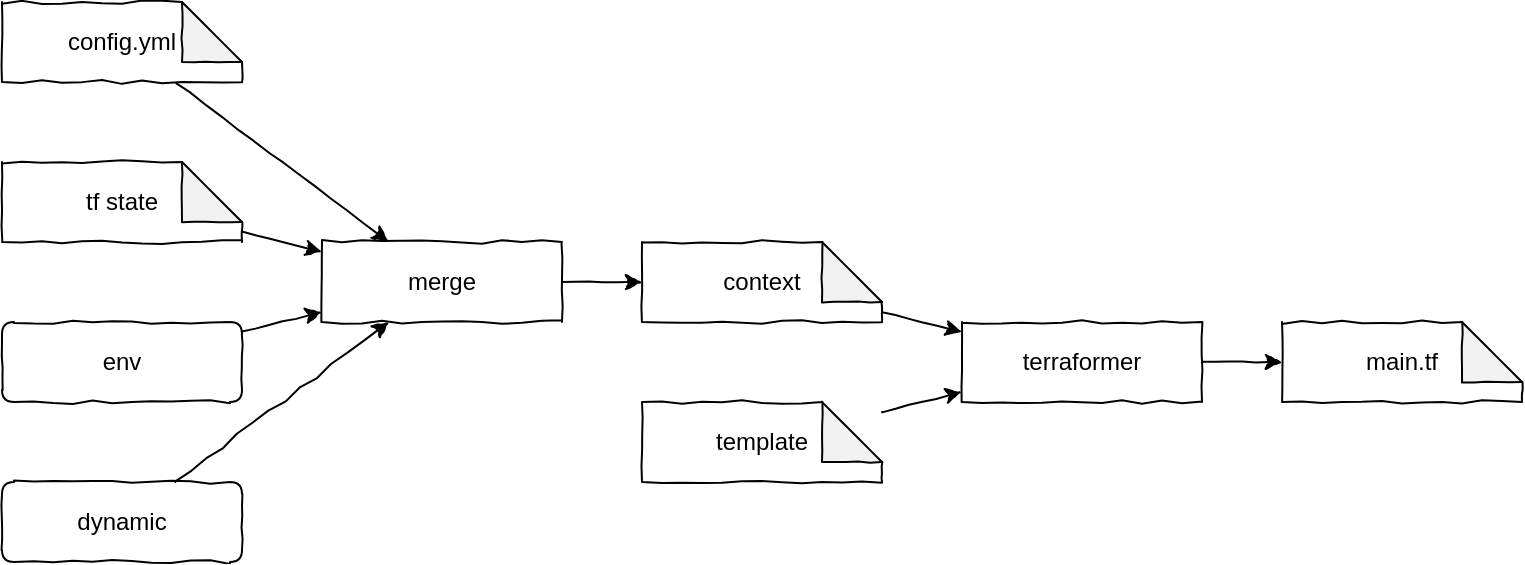 <mxfile version="10.6.7" type="device"><diagram id="EWf0GdXblnbbIxqGJp6u" name="Page-1"><mxGraphModel dx="2038" dy="1107" grid="1" gridSize="10" guides="1" tooltips="1" connect="1" arrows="1" fold="1" page="1" pageScale="1" pageWidth="1169" pageHeight="827" math="0" shadow="0"><root><mxCell id="0"/><mxCell id="1" parent="0"/><mxCell id="wBXtY65dxZq4vyB4PsRo-8" value="env" style="rounded=1;whiteSpace=wrap;html=1;comic=1;gradientColor=none;glass=0;shadow=0;" vertex="1" parent="1"><mxGeometry x="80" y="280" width="120" height="40" as="geometry"/></mxCell><mxCell id="wBXtY65dxZq4vyB4PsRo-10" value="context" style="shape=note;whiteSpace=wrap;html=1;backgroundOutline=1;darkOpacity=0.05;rounded=1;shadow=0;glass=0;comic=1;" vertex="1" parent="1"><mxGeometry x="400" y="240" width="120" height="40" as="geometry"/></mxCell><mxCell id="wBXtY65dxZq4vyB4PsRo-11" value="merge" style="rounded=0;whiteSpace=wrap;html=1;shadow=0;glass=0;comic=1;" vertex="1" parent="1"><mxGeometry x="240" y="240" width="120" height="40" as="geometry"/></mxCell><mxCell id="wBXtY65dxZq4vyB4PsRo-13" value="" style="endArrow=classic;html=1;comic=1;" edge="1" parent="1" source="wBXtY65dxZq4vyB4PsRo-8" target="wBXtY65dxZq4vyB4PsRo-11"><mxGeometry width="50" height="50" relative="1" as="geometry"><mxPoint x="200" y="480" as="sourcePoint"/><mxPoint x="250" y="430" as="targetPoint"/></mxGeometry></mxCell><mxCell id="wBXtY65dxZq4vyB4PsRo-14" value="" style="endArrow=classic;html=1;comic=1;" edge="1" parent="1" source="wBXtY65dxZq4vyB4PsRo-18" target="wBXtY65dxZq4vyB4PsRo-11"><mxGeometry width="50" height="50" relative="1" as="geometry"><mxPoint x="70" y="420" as="sourcePoint"/><mxPoint x="120" y="370" as="targetPoint"/></mxGeometry></mxCell><mxCell id="wBXtY65dxZq4vyB4PsRo-15" value="" style="endArrow=classic;html=1;comic=1;" edge="1" parent="1" source="wBXtY65dxZq4vyB4PsRo-11" target="wBXtY65dxZq4vyB4PsRo-10"><mxGeometry width="50" height="50" relative="1" as="geometry"><mxPoint x="420" y="450" as="sourcePoint"/><mxPoint x="470" y="400" as="targetPoint"/></mxGeometry></mxCell><mxCell id="wBXtY65dxZq4vyB4PsRo-16" value="dynamic" style="rounded=1;whiteSpace=wrap;html=1;comic=1;gradientColor=none;glass=0;shadow=0;" vertex="1" parent="1"><mxGeometry x="80" y="360" width="120" height="40" as="geometry"/></mxCell><mxCell id="wBXtY65dxZq4vyB4PsRo-17" value="" style="endArrow=classic;html=1;comic=1;" edge="1" parent="1" source="wBXtY65dxZq4vyB4PsRo-16" target="wBXtY65dxZq4vyB4PsRo-11"><mxGeometry width="50" height="50" relative="1" as="geometry"><mxPoint x="80" y="470" as="sourcePoint"/><mxPoint x="130" y="420" as="targetPoint"/></mxGeometry></mxCell><mxCell id="wBXtY65dxZq4vyB4PsRo-18" value="config.yml" style="shape=note;whiteSpace=wrap;html=1;backgroundOutline=1;darkOpacity=0.05;rounded=1;shadow=0;glass=0;comic=1;" vertex="1" parent="1"><mxGeometry x="80" y="120" width="120" height="40" as="geometry"/></mxCell><mxCell id="wBXtY65dxZq4vyB4PsRo-19" value="tf state" style="shape=note;whiteSpace=wrap;html=1;backgroundOutline=1;darkOpacity=0.05;rounded=1;shadow=0;glass=0;comic=1;" vertex="1" parent="1"><mxGeometry x="80" y="200" width="120" height="40" as="geometry"/></mxCell><mxCell id="wBXtY65dxZq4vyB4PsRo-21" value="" style="endArrow=classic;html=1;comic=1;" edge="1" parent="1" source="wBXtY65dxZq4vyB4PsRo-19" target="wBXtY65dxZq4vyB4PsRo-11"><mxGeometry width="50" height="50" relative="1" as="geometry"><mxPoint x="10" y="680" as="sourcePoint"/><mxPoint x="60" y="630" as="targetPoint"/></mxGeometry></mxCell><mxCell id="wBXtY65dxZq4vyB4PsRo-22" value="template" style="shape=note;whiteSpace=wrap;html=1;backgroundOutline=1;darkOpacity=0.05;rounded=1;shadow=0;glass=0;comic=1;" vertex="1" parent="1"><mxGeometry x="400" y="320" width="120" height="40" as="geometry"/></mxCell><mxCell id="wBXtY65dxZq4vyB4PsRo-23" value="terraformer" style="rounded=0;whiteSpace=wrap;html=1;shadow=0;glass=0;comic=1;" vertex="1" parent="1"><mxGeometry x="560" y="280" width="120" height="40" as="geometry"/></mxCell><mxCell id="wBXtY65dxZq4vyB4PsRo-24" value="main.tf" style="shape=note;whiteSpace=wrap;html=1;backgroundOutline=1;darkOpacity=0.05;rounded=1;shadow=0;glass=0;comic=1;" vertex="1" parent="1"><mxGeometry x="720" y="280" width="120" height="40" as="geometry"/></mxCell><mxCell id="wBXtY65dxZq4vyB4PsRo-25" value="" style="endArrow=classic;html=1;comic=1;" edge="1" parent="1" source="wBXtY65dxZq4vyB4PsRo-10" target="wBXtY65dxZq4vyB4PsRo-23"><mxGeometry width="50" height="50" relative="1" as="geometry"><mxPoint x="10" y="680" as="sourcePoint"/><mxPoint x="60" y="630" as="targetPoint"/></mxGeometry></mxCell><mxCell id="wBXtY65dxZq4vyB4PsRo-26" value="" style="endArrow=classic;html=1;comic=1;" edge="1" parent="1" source="wBXtY65dxZq4vyB4PsRo-22" target="wBXtY65dxZq4vyB4PsRo-23"><mxGeometry width="50" height="50" relative="1" as="geometry"><mxPoint x="10" y="760" as="sourcePoint"/><mxPoint x="60" y="710" as="targetPoint"/></mxGeometry></mxCell><mxCell id="wBXtY65dxZq4vyB4PsRo-27" value="" style="endArrow=classic;html=1;comic=1;" edge="1" parent="1" source="wBXtY65dxZq4vyB4PsRo-23" target="wBXtY65dxZq4vyB4PsRo-24"><mxGeometry width="50" height="50" relative="1" as="geometry"><mxPoint x="670" y="450" as="sourcePoint"/><mxPoint x="720" y="400" as="targetPoint"/></mxGeometry></mxCell></root></mxGraphModel></diagram></mxfile>